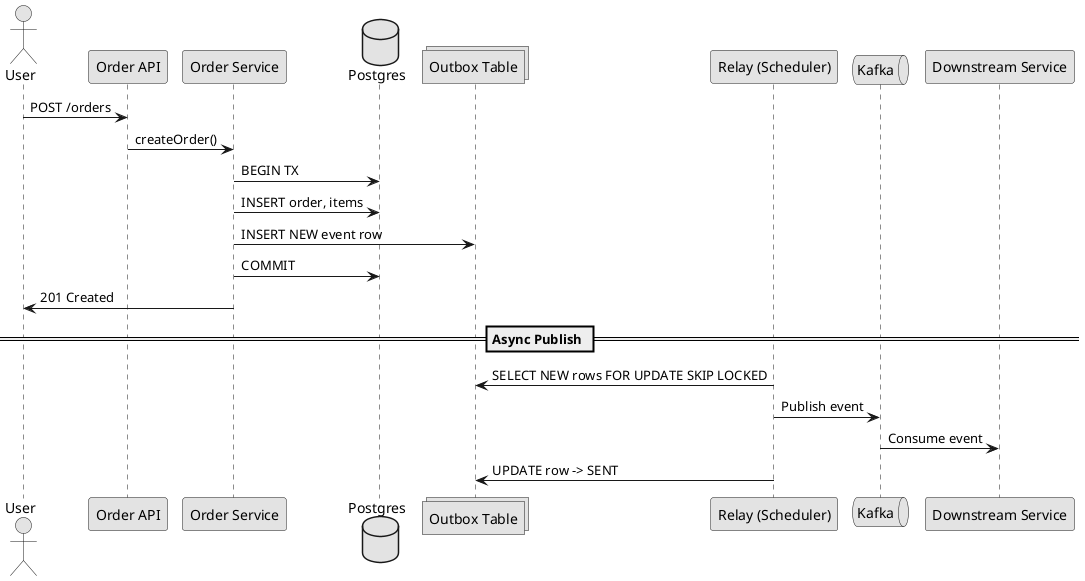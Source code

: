 @startuml OutboxFlow
skinparam monochrome true
skinparam shadowing false

actor User
participant "Order API" as API
participant "Order Service" as Service
database "Postgres" as PG
collections "Outbox Table" as Outbox
participant "Relay (Scheduler)" as Relay
queue "Kafka" as Kafka
participant "Downstream Service" as DS

User -> API: POST /orders
API -> Service: createOrder()
Service -> PG: BEGIN TX
Service -> PG: INSERT order, items
Service -> Outbox: INSERT NEW event row
Service -> PG: COMMIT
Service -> User: 201 Created

== Async Publish ==
Relay -> Outbox: SELECT NEW rows FOR UPDATE SKIP LOCKED
Relay -> Kafka: Publish event
Kafka -> DS: Consume event
Relay -> Outbox: UPDATE row -> SENT

@enduml
